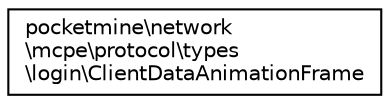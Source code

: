 digraph "Graphical Class Hierarchy"
{
 // INTERACTIVE_SVG=YES
 // LATEX_PDF_SIZE
  edge [fontname="Helvetica",fontsize="10",labelfontname="Helvetica",labelfontsize="10"];
  node [fontname="Helvetica",fontsize="10",shape=record];
  rankdir="LR";
  Node0 [label="pocketmine\\network\l\\mcpe\\protocol\\types\l\\login\\ClientDataAnimationFrame",height=0.2,width=0.4,color="black", fillcolor="white", style="filled",URL="$dc/de9/classpocketmine_1_1network_1_1mcpe_1_1protocol_1_1types_1_1login_1_1_client_data_animation_frame.html",tooltip=" "];
}
